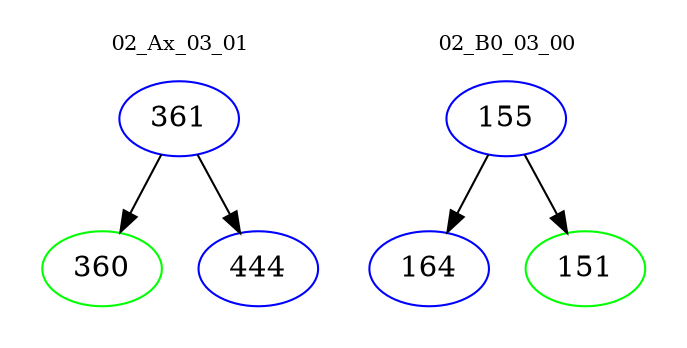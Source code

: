 digraph{
subgraph cluster_0 {
color = white
label = "02_Ax_03_01";
fontsize=10;
T0_361 [label="361", color="blue"]
T0_361 -> T0_360 [color="black"]
T0_360 [label="360", color="green"]
T0_361 -> T0_444 [color="black"]
T0_444 [label="444", color="blue"]
}
subgraph cluster_1 {
color = white
label = "02_B0_03_00";
fontsize=10;
T1_155 [label="155", color="blue"]
T1_155 -> T1_164 [color="black"]
T1_164 [label="164", color="blue"]
T1_155 -> T1_151 [color="black"]
T1_151 [label="151", color="green"]
}
}

